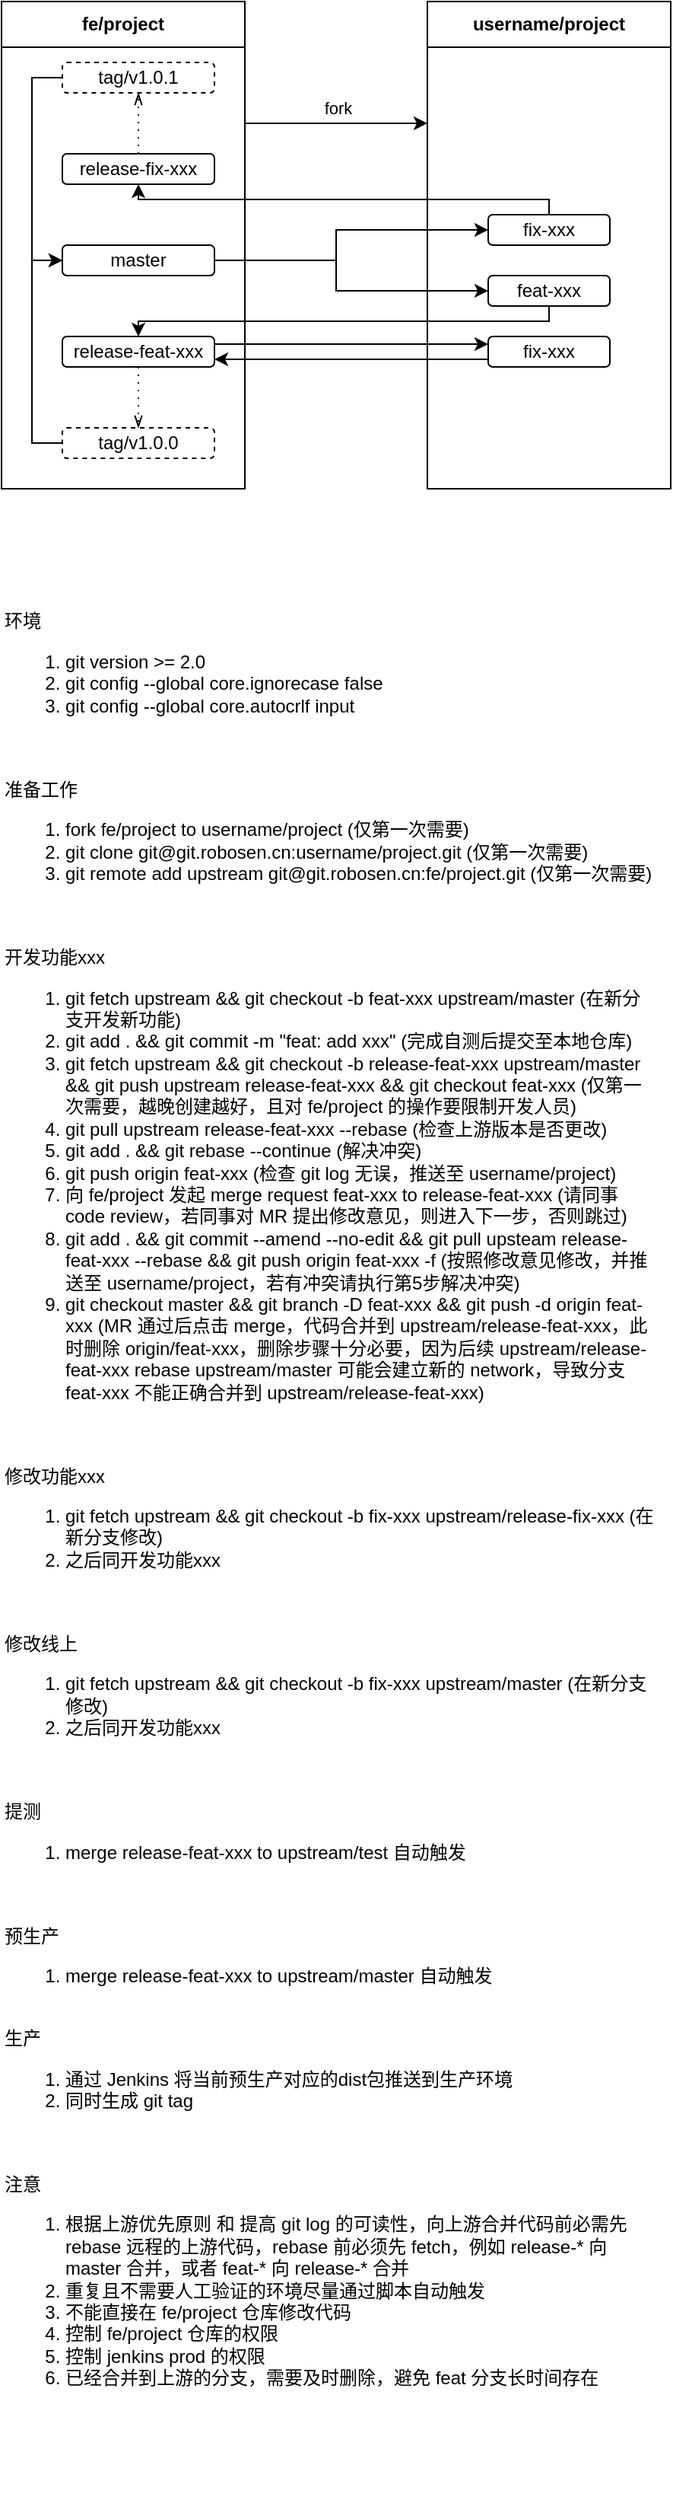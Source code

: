 <mxfile version="21.2.1" type="device">
  <diagram name="第 1 页" id="kj09mCRMPJA3Pr3Ol3pb">
    <mxGraphModel dx="2060" dy="1182" grid="1" gridSize="10" guides="1" tooltips="1" connect="1" arrows="1" fold="1" page="1" pageScale="1" pageWidth="827" pageHeight="1169" math="0" shadow="0">
      <root>
        <mxCell id="0" />
        <mxCell id="1" parent="0" />
        <mxCell id="OMr3G2vgLBYyFHTPHP7O-10" style="edgeStyle=orthogonalEdgeStyle;rounded=0;orthogonalLoop=1;jettySize=auto;html=1;exitX=1;exitY=0.25;exitDx=0;exitDy=0;entryX=0;entryY=0.25;entryDx=0;entryDy=0;" parent="1" source="uEpX9t3pM9QsPOURx1SE-47" target="uEpX9t3pM9QsPOURx1SE-55" edge="1">
          <mxGeometry relative="1" as="geometry" />
        </mxCell>
        <mxCell id="OMr3G2vgLBYyFHTPHP7O-11" value="fork" style="edgeLabel;html=1;align=center;verticalAlign=middle;resizable=0;points=[];" parent="OMr3G2vgLBYyFHTPHP7O-10" vertex="1" connectable="0">
          <mxGeometry x="0.174" y="1" relative="1" as="geometry">
            <mxPoint x="-10" y="-9" as="offset" />
          </mxGeometry>
        </mxCell>
        <mxCell id="uEpX9t3pM9QsPOURx1SE-47" value="fe/project" style="swimlane;whiteSpace=wrap;html=1;startSize=30;" parent="1" vertex="1">
          <mxGeometry x="120" y="40" width="160" height="320" as="geometry">
            <mxRectangle x="120" y="40" width="90" height="30" as="alternateBounds" />
          </mxGeometry>
        </mxCell>
        <mxCell id="uEpX9t3pM9QsPOURx1SE-48" value="master" style="rounded=1;whiteSpace=wrap;html=1;" parent="uEpX9t3pM9QsPOURx1SE-47" vertex="1">
          <mxGeometry x="40" y="160" width="100" height="20" as="geometry" />
        </mxCell>
        <mxCell id="uEpX9t3pM9QsPOURx1SE-71" style="edgeStyle=orthogonalEdgeStyle;rounded=0;orthogonalLoop=1;jettySize=auto;html=1;entryX=0.5;entryY=0;entryDx=0;entryDy=0;dashed=1;dashPattern=1 4;endArrow=openThin;endFill=0;" parent="uEpX9t3pM9QsPOURx1SE-47" source="uEpX9t3pM9QsPOURx1SE-51" target="uEpX9t3pM9QsPOURx1SE-54" edge="1">
          <mxGeometry relative="1" as="geometry">
            <Array as="points">
              <mxPoint x="90" y="260" />
              <mxPoint x="90" y="260" />
            </Array>
          </mxGeometry>
        </mxCell>
        <mxCell id="uEpX9t3pM9QsPOURx1SE-51" value="release-feat-xxx" style="rounded=1;whiteSpace=wrap;html=1;" parent="uEpX9t3pM9QsPOURx1SE-47" vertex="1">
          <mxGeometry x="40" y="220" width="100" height="20" as="geometry" />
        </mxCell>
        <mxCell id="uEpX9t3pM9QsPOURx1SE-81" style="edgeStyle=orthogonalEdgeStyle;rounded=0;orthogonalLoop=1;jettySize=auto;html=1;entryX=0;entryY=0.5;entryDx=0;entryDy=0;" parent="uEpX9t3pM9QsPOURx1SE-47" source="uEpX9t3pM9QsPOURx1SE-54" target="uEpX9t3pM9QsPOURx1SE-48" edge="1">
          <mxGeometry relative="1" as="geometry">
            <Array as="points">
              <mxPoint x="20" y="290" />
              <mxPoint x="20" y="170" />
            </Array>
          </mxGeometry>
        </mxCell>
        <mxCell id="uEpX9t3pM9QsPOURx1SE-54" value="tag/v1.0.0" style="rounded=1;whiteSpace=wrap;html=1;dashed=1;" parent="uEpX9t3pM9QsPOURx1SE-47" vertex="1">
          <mxGeometry x="40" y="280" width="100" height="20" as="geometry" />
        </mxCell>
        <mxCell id="uEpX9t3pM9QsPOURx1SE-88" style="edgeStyle=orthogonalEdgeStyle;rounded=0;orthogonalLoop=1;jettySize=auto;html=1;entryX=0.5;entryY=1;entryDx=0;entryDy=0;dashed=1;dashPattern=1 4;endArrow=openThin;endFill=0;" parent="uEpX9t3pM9QsPOURx1SE-47" source="uEpX9t3pM9QsPOURx1SE-82" target="uEpX9t3pM9QsPOURx1SE-86" edge="1">
          <mxGeometry relative="1" as="geometry" />
        </mxCell>
        <mxCell id="uEpX9t3pM9QsPOURx1SE-82" value="release-fix-xxx" style="rounded=1;whiteSpace=wrap;html=1;" parent="uEpX9t3pM9QsPOURx1SE-47" vertex="1">
          <mxGeometry x="40" y="100" width="100" height="20" as="geometry" />
        </mxCell>
        <mxCell id="uEpX9t3pM9QsPOURx1SE-89" style="edgeStyle=orthogonalEdgeStyle;rounded=0;orthogonalLoop=1;jettySize=auto;html=1;entryX=0;entryY=0.5;entryDx=0;entryDy=0;" parent="uEpX9t3pM9QsPOURx1SE-47" source="uEpX9t3pM9QsPOURx1SE-86" target="uEpX9t3pM9QsPOURx1SE-48" edge="1">
          <mxGeometry relative="1" as="geometry">
            <Array as="points">
              <mxPoint x="20" y="50" />
              <mxPoint x="20" y="170" />
            </Array>
          </mxGeometry>
        </mxCell>
        <mxCell id="uEpX9t3pM9QsPOURx1SE-86" value="tag/v1.0.1" style="rounded=1;whiteSpace=wrap;html=1;dashed=1;" parent="uEpX9t3pM9QsPOURx1SE-47" vertex="1">
          <mxGeometry x="40" y="40" width="100" height="20" as="geometry" />
        </mxCell>
        <mxCell id="uEpX9t3pM9QsPOURx1SE-55" value="username/project" style="swimlane;whiteSpace=wrap;html=1;startSize=30;" parent="1" vertex="1">
          <mxGeometry x="400" y="40" width="160" height="320" as="geometry">
            <mxRectangle x="400" y="40" width="140" height="30" as="alternateBounds" />
          </mxGeometry>
        </mxCell>
        <mxCell id="uEpX9t3pM9QsPOURx1SE-56" value="feat-xxx" style="rounded=1;whiteSpace=wrap;html=1;" parent="uEpX9t3pM9QsPOURx1SE-55" vertex="1">
          <mxGeometry x="40" y="180" width="80" height="20" as="geometry" />
        </mxCell>
        <mxCell id="uEpX9t3pM9QsPOURx1SE-83" value="fix-xxx" style="rounded=1;whiteSpace=wrap;html=1;" parent="uEpX9t3pM9QsPOURx1SE-55" vertex="1">
          <mxGeometry x="40" y="140" width="80" height="20" as="geometry" />
        </mxCell>
        <mxCell id="uEpX9t3pM9QsPOURx1SE-100" value="fix-xxx" style="rounded=1;whiteSpace=wrap;html=1;" parent="uEpX9t3pM9QsPOURx1SE-55" vertex="1">
          <mxGeometry x="40" y="220" width="80" height="20" as="geometry" />
        </mxCell>
        <mxCell id="uEpX9t3pM9QsPOURx1SE-75" style="edgeStyle=orthogonalEdgeStyle;rounded=0;orthogonalLoop=1;jettySize=auto;html=1;entryX=0;entryY=0.5;entryDx=0;entryDy=0;" parent="1" source="uEpX9t3pM9QsPOURx1SE-48" target="uEpX9t3pM9QsPOURx1SE-56" edge="1">
          <mxGeometry relative="1" as="geometry">
            <Array as="points">
              <mxPoint x="340" y="210" />
              <mxPoint x="340" y="230" />
            </Array>
          </mxGeometry>
        </mxCell>
        <mxCell id="uEpX9t3pM9QsPOURx1SE-84" style="edgeStyle=orthogonalEdgeStyle;rounded=0;orthogonalLoop=1;jettySize=auto;html=1;entryX=0;entryY=0.5;entryDx=0;entryDy=0;" parent="1" source="uEpX9t3pM9QsPOURx1SE-48" target="uEpX9t3pM9QsPOURx1SE-83" edge="1">
          <mxGeometry relative="1" as="geometry">
            <Array as="points">
              <mxPoint x="340" y="210" />
              <mxPoint x="340" y="190" />
            </Array>
          </mxGeometry>
        </mxCell>
        <mxCell id="uEpX9t3pM9QsPOURx1SE-95" value="&lt;div&gt;环境&lt;/div&gt;&lt;div&gt;&lt;ol&gt;&lt;li&gt;git version &amp;gt;= 2.0&lt;/li&gt;&lt;li&gt;git config --global core.ignorecase false&lt;/li&gt;&lt;li&gt;git config --global core.autocrlf input&lt;br&gt;&lt;/li&gt;&lt;/ol&gt;&lt;/div&gt;&lt;br&gt;&lt;div&gt;&lt;br&gt;&lt;/div&gt;&lt;div&gt;&lt;span style=&quot;&quot;&gt; &lt;/span&gt;&lt;span style=&quot;&quot;&gt; &lt;/span&gt;准备工作&lt;/div&gt;&lt;ol&gt;&lt;li&gt;fork fe/project to username/project (仅第一次需要)&lt;br&gt;&lt;/li&gt;&lt;li&gt;git clone git@git.robosen.cn:username/project.git (仅第一次需要)&lt;/li&gt;&lt;li style=&quot;border-color: var(--border-color);&quot;&gt;git remote add upstream git@git.robosen.cn:fe/project.git (仅第一次需要)&lt;/li&gt;&lt;/ol&gt;&lt;div&gt;&lt;br&gt;&lt;/div&gt;&lt;div&gt;&lt;br&gt;&lt;/div&gt;&lt;div&gt;&lt;span style=&quot;&quot;&gt; &lt;/span&gt;&lt;span style=&quot;&quot;&gt; &lt;/span&gt;开发功能xxx&lt;br&gt;&lt;/div&gt;&lt;ol&gt;&lt;li&gt;git fetch upstream &amp;amp;&amp;amp;&amp;nbsp;git checkout -b feat-xxx upstream/master&amp;nbsp;(在新分支开发新功能)&lt;/li&gt;&lt;li&gt;git add . &amp;amp;&amp;amp; git commit -m &quot;feat: add xxx&quot; (完成自测后提交至本地仓库)&lt;/li&gt;&lt;li style=&quot;border-color: var(--border-color);&quot;&gt;git fetch&amp;nbsp;upstream &amp;amp;&amp;amp; git checkout -b release-feat-xxx upstream/master &amp;amp;&amp;amp; git push upstream release-feat-xxx&amp;nbsp;&amp;amp;&amp;amp; git checkout&amp;nbsp;feat-xxx (仅第一次需要，越晚创建越好，且对 fe/project 的操作要限制开发人员)&lt;/li&gt;&lt;li&gt;git pull upstream release-feat-xxx&amp;nbsp;--rebase (检查上游版本是否更改)&lt;/li&gt;&lt;li&gt;git add . &amp;amp;&amp;amp; git rebase --continue (解决冲突)&lt;/li&gt;&lt;li&gt;git push origin feat-xxx (检查 git log 无误，推送至 username/project)&lt;/li&gt;&lt;li&gt;向 fe/project 发起 merge request feat-xxx to release-feat-xxx (请同事 code review，若同事对 MR 提出修改意见，则进入下一步，否则跳过)&lt;/li&gt;&lt;li&gt;git add . &amp;amp;&amp;amp; git commit --amend --no-edit &amp;amp;&amp;amp; git pull upsteam release-feat-xxx&amp;nbsp;--rebase &amp;amp;&amp;amp; git push origin feat-xxx -f (按照修改意见修改，并推送至 username/project，若有冲突请执行第5步解决冲突)&lt;/li&gt;&lt;li&gt;git checkout master &amp;amp;&amp;amp; git branch -D feat-xxx &amp;amp;&amp;amp; git push -d origin feat-xxx (MR 通过后点击 merge，代码合并到 upstream/release-feat-xxx，此时删除 origin/feat-xxx，删除步骤十分必要，因为后续 upstream/release-feat-xxx&amp;nbsp;rebase upstream/master 可能会建立新的 network，导致分支 feat-xxx 不能正确合并到 upstream/release-feat-xxx)&lt;/li&gt;&lt;/ol&gt;&lt;div&gt;&lt;br&gt;&lt;/div&gt;&lt;div&gt;&lt;br&gt;&lt;/div&gt;&lt;div&gt;修改功能xxx&lt;/div&gt;&lt;ol&gt;&lt;li&gt;git fetch upstream &amp;amp;&amp;amp;&amp;nbsp;git checkout -b fix-xxx upstream/release-fix-xxx&amp;nbsp;(在新分支修改)&lt;br&gt;&lt;/li&gt;&lt;li&gt;之后同开发功能xxx&lt;/li&gt;&lt;/ol&gt;&lt;div&gt;&lt;br&gt;&lt;/div&gt;&lt;div&gt;&lt;br&gt;&lt;/div&gt;&lt;div&gt;修改线上&lt;/div&gt;&lt;ol&gt;&lt;li style=&quot;border-color: var(--border-color);&quot;&gt;git fetch upstream &amp;amp;&amp;amp;&amp;nbsp;git checkout -b fix-xxx upstream/master&amp;nbsp;(在新分支修改)&lt;/li&gt;&lt;li style=&quot;border-color: var(--border-color);&quot;&gt;之后同开发功能xxx&lt;/li&gt;&lt;/ol&gt;&lt;div&gt;&lt;br&gt;&lt;/div&gt;&lt;div&gt;&lt;br&gt;&lt;/div&gt;&lt;div&gt;提测&lt;/div&gt;&lt;ol&gt;&lt;li style=&quot;border-color: var(--border-color);&quot;&gt;&lt;span style=&quot;background-color: initial;&quot;&gt;merge release-feat-xxx to upstream/test 自动触发&lt;/span&gt;&lt;br&gt;&lt;/li&gt;&lt;/ol&gt;&lt;div&gt;&lt;div style=&quot;border-color: var(--border-color);&quot;&gt;&lt;br style=&quot;border-color: var(--border-color);&quot;&gt;&lt;/div&gt;&lt;div style=&quot;border-color: var(--border-color);&quot;&gt;&lt;br style=&quot;border-color: var(--border-color);&quot;&gt;&lt;/div&gt;&lt;div style=&quot;border-color: var(--border-color);&quot;&gt;预生产&lt;/div&gt;&lt;ol style=&quot;border-color: var(--border-color);&quot;&gt;&lt;li style=&quot;border-color: var(--border-color);&quot;&gt;merge release-feat-xxx to upstream/master 自动触发&lt;/li&gt;&lt;/ol&gt;&lt;/div&gt;&lt;div&gt;&lt;br&gt;&lt;/div&gt;&lt;div&gt;生产&lt;/div&gt;&lt;ol&gt;&lt;li style=&quot;border-color: var(--border-color);&quot;&gt;通过 Jenkins 将当前预生产对应的dist包推送到生产环境&lt;/li&gt;&lt;li style=&quot;border-color: var(--border-color);&quot;&gt;同时生成 git tag&lt;/li&gt;&lt;/ol&gt;&lt;div&gt;&lt;br&gt;&lt;/div&gt;&lt;div&gt;&lt;br&gt;&lt;/div&gt;&lt;div&gt;注意&lt;/div&gt;&lt;ol&gt;&lt;li style=&quot;border-color: var(--border-color);&quot;&gt;根据上游优先原则 和 提高 git log 的可读性，向上游合并代码前必需先 rebase 远程的上游代码，rebase 前必须先 fetch，例如 release-* 向 master 合并，或者 feat-* 向 release-* 合并&lt;/li&gt;&lt;li style=&quot;border-color: var(--border-color);&quot;&gt;重复且不需要人工验证的环境尽量通过脚本自动触发&lt;/li&gt;&lt;li style=&quot;border-color: var(--border-color);&quot;&gt;不能直接在 fe/project 仓库修改代码&lt;/li&gt;&lt;li style=&quot;border-color: var(--border-color);&quot;&gt;控制 fe/project 仓库的权限&lt;/li&gt;&lt;li style=&quot;border-color: var(--border-color);&quot;&gt;控制 jenkins prod 的权限&lt;/li&gt;&lt;li style=&quot;border-color: var(--border-color);&quot;&gt;已经合并到上游的分支，需要及时删除，避免 feat 分支长时间存在&lt;/li&gt;&lt;/ol&gt;" style="text;strokeColor=none;fillColor=none;html=1;whiteSpace=wrap;verticalAlign=middle;overflow=hidden;" parent="1" vertex="1">
          <mxGeometry x="120" y="380" width="430" height="1300" as="geometry" />
        </mxCell>
        <mxCell id="uEpX9t3pM9QsPOURx1SE-106" style="edgeStyle=orthogonalEdgeStyle;rounded=0;orthogonalLoop=1;jettySize=auto;html=1;exitX=1;exitY=0.25;exitDx=0;exitDy=0;entryX=0;entryY=0.25;entryDx=0;entryDy=0;" parent="1" source="uEpX9t3pM9QsPOURx1SE-51" target="uEpX9t3pM9QsPOURx1SE-100" edge="1">
          <mxGeometry relative="1" as="geometry">
            <Array as="points">
              <mxPoint x="360" y="265" />
              <mxPoint x="360" y="265" />
            </Array>
          </mxGeometry>
        </mxCell>
        <mxCell id="uEpX9t3pM9QsPOURx1SE-107" style="edgeStyle=orthogonalEdgeStyle;rounded=0;orthogonalLoop=1;jettySize=auto;html=1;exitX=0;exitY=0.75;exitDx=0;exitDy=0;entryX=1;entryY=0.75;entryDx=0;entryDy=0;" parent="1" source="uEpX9t3pM9QsPOURx1SE-100" target="uEpX9t3pM9QsPOURx1SE-51" edge="1">
          <mxGeometry relative="1" as="geometry">
            <Array as="points">
              <mxPoint x="360" y="275" />
              <mxPoint x="360" y="275" />
            </Array>
          </mxGeometry>
        </mxCell>
        <mxCell id="OMr3G2vgLBYyFHTPHP7O-8" style="edgeStyle=orthogonalEdgeStyle;rounded=0;orthogonalLoop=1;jettySize=auto;html=1;entryX=0.5;entryY=1;entryDx=0;entryDy=0;" parent="1" source="uEpX9t3pM9QsPOURx1SE-83" target="uEpX9t3pM9QsPOURx1SE-82" edge="1">
          <mxGeometry relative="1" as="geometry">
            <Array as="points">
              <mxPoint x="480" y="170" />
              <mxPoint x="210" y="170" />
            </Array>
          </mxGeometry>
        </mxCell>
        <mxCell id="OMr3G2vgLBYyFHTPHP7O-9" style="edgeStyle=orthogonalEdgeStyle;rounded=0;orthogonalLoop=1;jettySize=auto;html=1;entryX=0.5;entryY=0;entryDx=0;entryDy=0;" parent="1" source="uEpX9t3pM9QsPOURx1SE-56" target="uEpX9t3pM9QsPOURx1SE-51" edge="1">
          <mxGeometry relative="1" as="geometry">
            <Array as="points">
              <mxPoint x="480" y="250" />
              <mxPoint x="210" y="250" />
            </Array>
          </mxGeometry>
        </mxCell>
      </root>
    </mxGraphModel>
  </diagram>
</mxfile>
